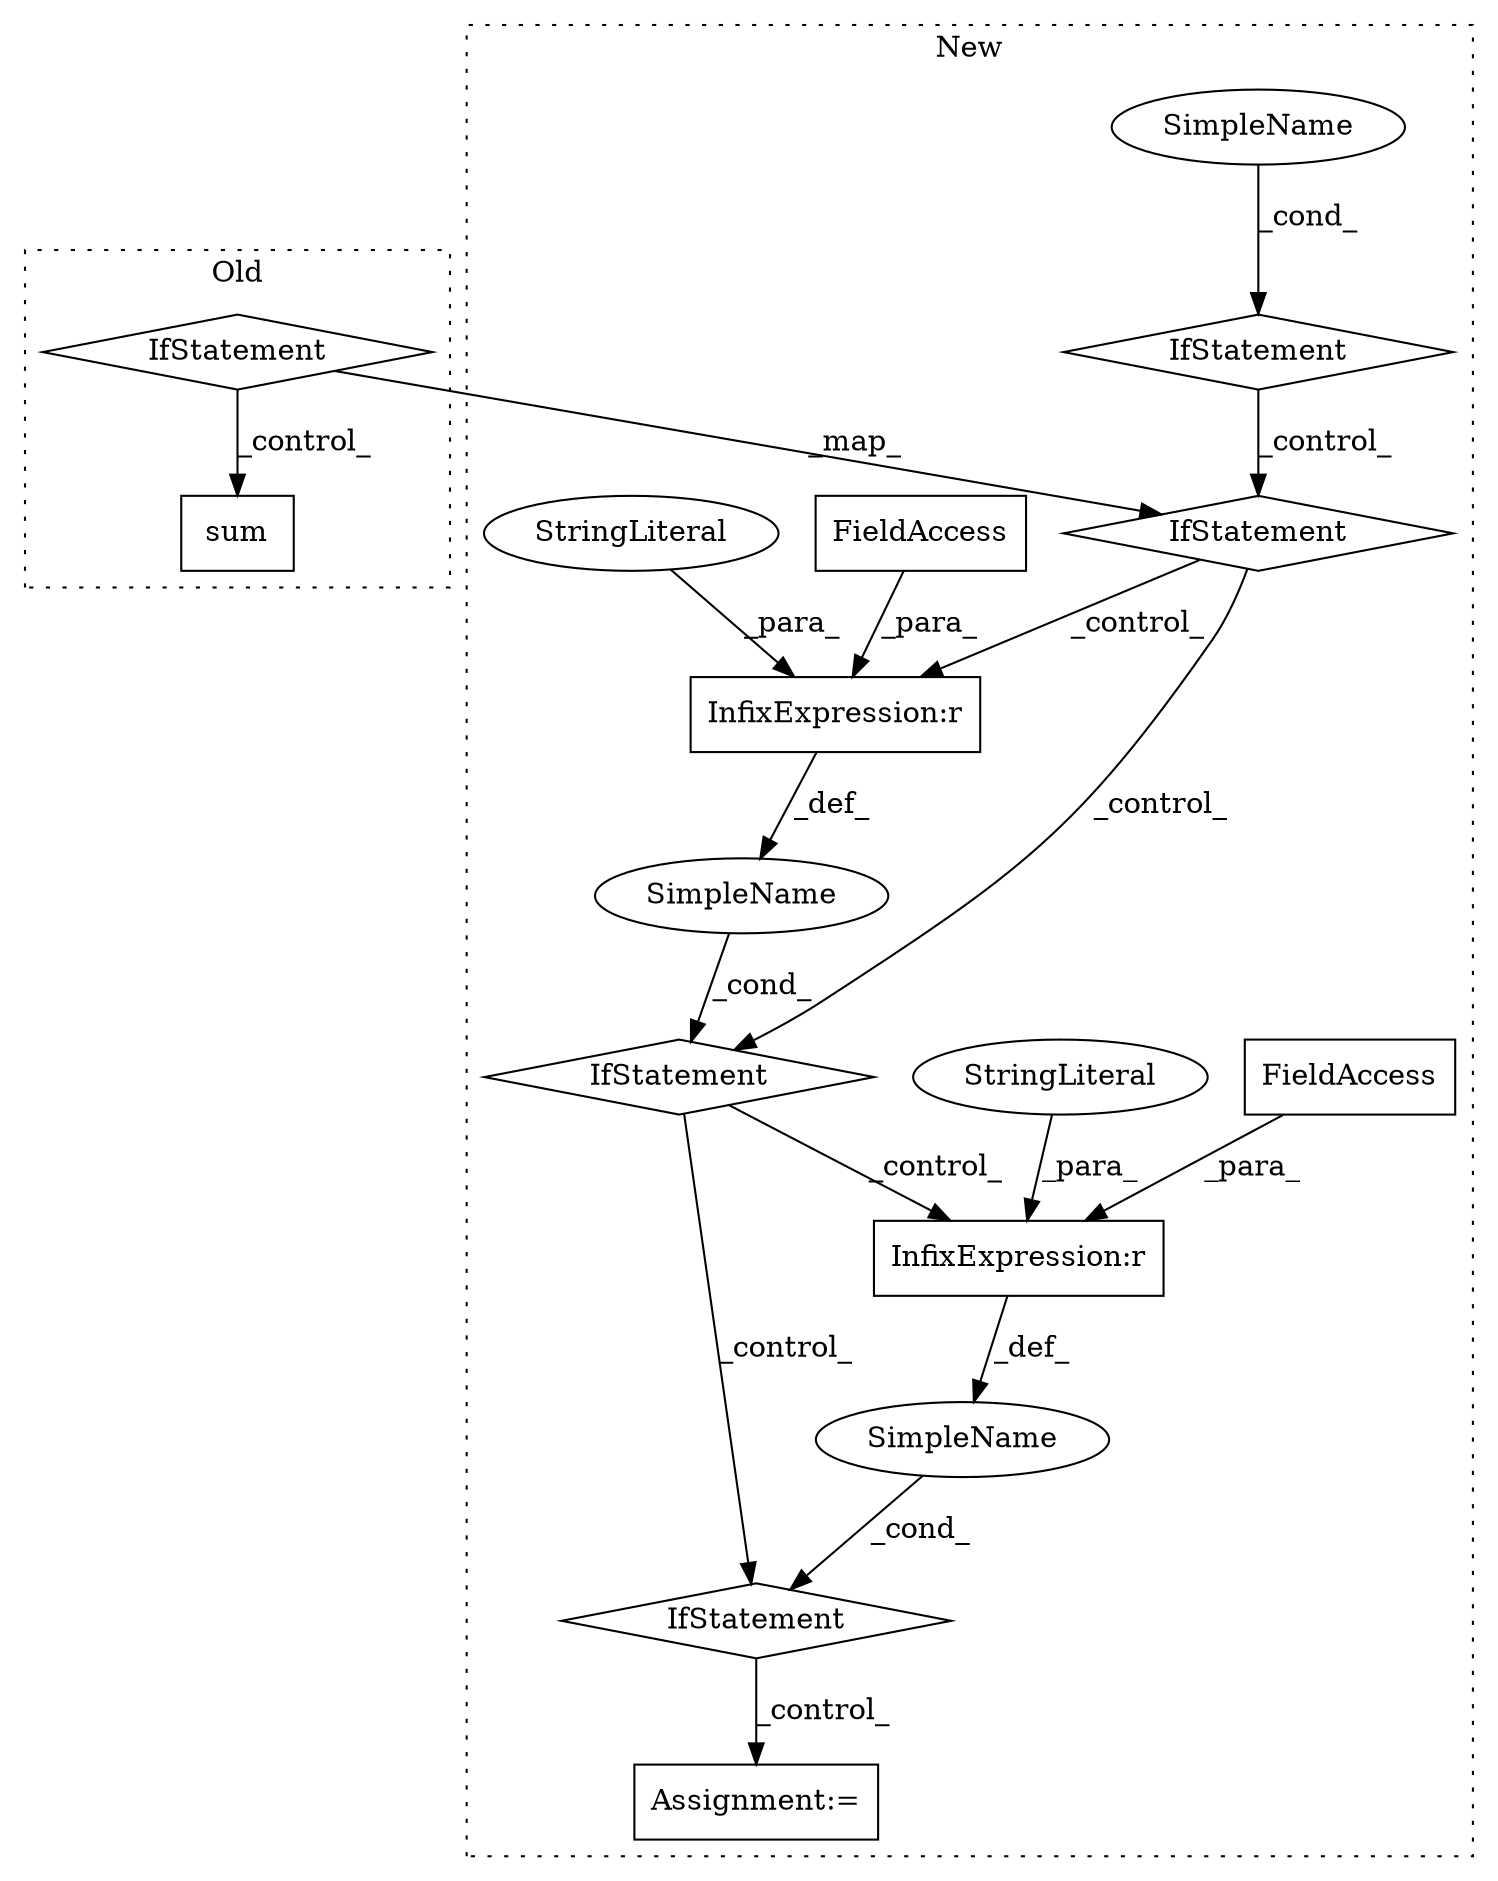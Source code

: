 digraph G {
subgraph cluster0 {
1 [label="sum" a="32" s="986,991" l="4,1" shape="box"];
15 [label="IfStatement" a="25" s="700,725" l="4,2" shape="diamond"];
label = "Old";
style="dotted";
}
subgraph cluster1 {
2 [label="IfStatement" a="25" s="1359,1383" l="4,2" shape="diamond"];
3 [label="Assignment:=" a="7" s="1553" l="2" shape="box"];
4 [label="SimpleName" a="42" s="" l="" shape="ellipse"];
5 [label="InfixExpression:r" a="27" s="1374" l="4" shape="box"];
6 [label="FieldAccess" a="22" s="1363" l="11" shape="box"];
7 [label="StringLiteral" a="45" s="1378" l="5" shape="ellipse"];
8 [label="IfStatement" a="25" s="1095,1149" l="4,2" shape="diamond"];
9 [label="SimpleName" a="42" s="" l="" shape="ellipse"];
10 [label="SimpleName" a="42" s="" l="" shape="ellipse"];
11 [label="InfixExpression:r" a="27" s="1111" l="4" shape="box"];
12 [label="FieldAccess" a="22" s="1100" l="11" shape="box"];
13 [label="StringLiteral" a="45" s="1115" l="8" shape="ellipse"];
14 [label="IfStatement" a="25" s="610,676" l="8,2" shape="diamond"];
16 [label="IfStatement" a="25" s="907,932" l="4,2" shape="diamond"];
label = "New";
style="dotted";
}
2 -> 3 [label="_control_"];
4 -> 2 [label="_cond_"];
5 -> 4 [label="_def_"];
6 -> 5 [label="_para_"];
7 -> 5 [label="_para_"];
8 -> 5 [label="_control_"];
8 -> 2 [label="_control_"];
9 -> 14 [label="_cond_"];
10 -> 8 [label="_cond_"];
11 -> 10 [label="_def_"];
12 -> 11 [label="_para_"];
13 -> 11 [label="_para_"];
14 -> 16 [label="_control_"];
15 -> 16 [label="_map_"];
15 -> 1 [label="_control_"];
16 -> 8 [label="_control_"];
16 -> 11 [label="_control_"];
}